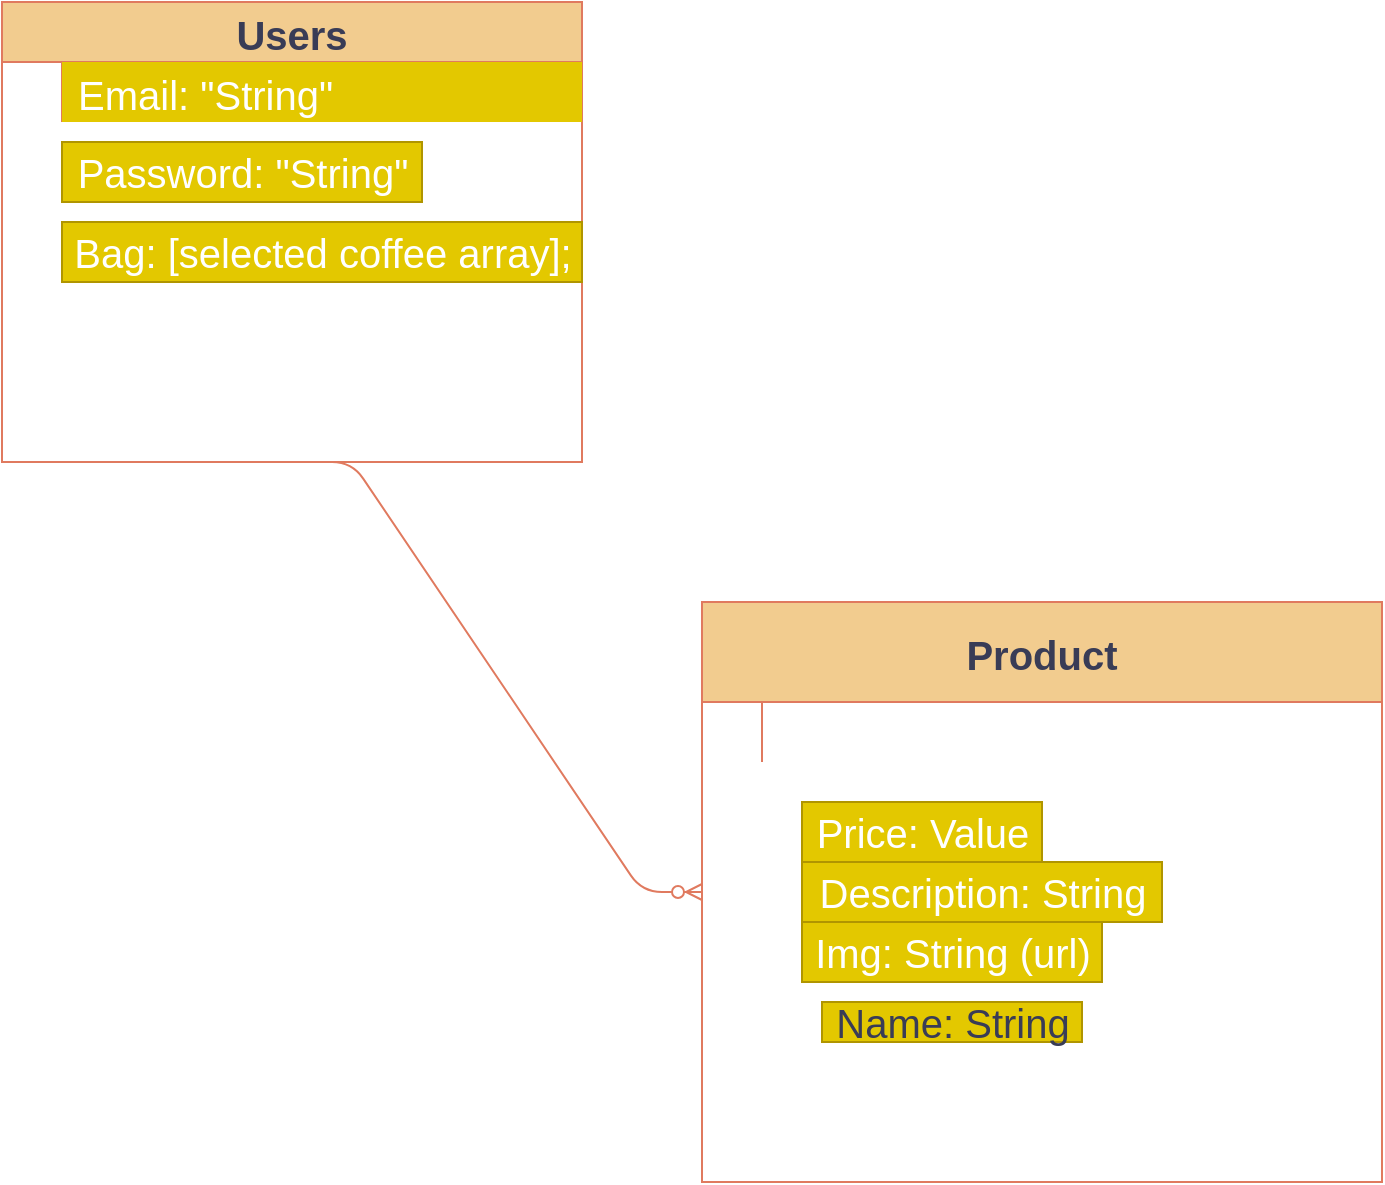 <mxfile>
    <diagram id="R3O4oC7s3Bf_PdQWTP48" name="Page-1">
        <mxGraphModel dx="1279" dy="613" grid="1" gridSize="10" guides="1" tooltips="1" connect="1" arrows="1" fold="1" page="1" pageScale="1" pageWidth="850" pageHeight="1100" math="0" shadow="0">
            <root>
                <mxCell id="0"/>
                <mxCell id="1" parent="0"/>
                <mxCell id="2" value="Product" style="shape=table;startSize=50;container=1;collapsible=1;childLayout=tableLayout;fixedRows=1;rowLines=0;fontStyle=1;align=center;resizeLast=1;fillColor=#F2CC8F;strokeColor=#E07A5F;fontColor=#393C56;fontSize=20;" vertex="1" parent="1">
                    <mxGeometry x="390" y="420" width="340" height="290" as="geometry"/>
                </mxCell>
                <mxCell id="3" value="" style="shape=partialRectangle;collapsible=0;dropTarget=0;pointerEvents=0;fillColor=none;points=[[0,0.5],[1,0.5]];portConstraint=eastwest;top=0;left=0;right=0;bottom=0;strokeColor=#E07A5F;fontColor=#393C56;" vertex="1" parent="2">
                    <mxGeometry y="50" width="340" height="30" as="geometry"/>
                </mxCell>
                <mxCell id="4" value="" style="shape=partialRectangle;overflow=hidden;connectable=0;fillColor=none;top=0;left=0;bottom=0;right=0;strokeColor=#E07A5F;fontColor=#393C56;" vertex="1" parent="3">
                    <mxGeometry width="30" height="30" as="geometry"/>
                </mxCell>
                <mxCell id="5" value="" style="shape=partialRectangle;overflow=hidden;connectable=0;fillColor=none;top=0;left=0;bottom=0;right=0;align=left;spacingLeft=6;strokeColor=#E07A5F;fontColor=#393C56;fontSize=20;" vertex="1" parent="3">
                    <mxGeometry x="30" width="310" height="30" as="geometry"/>
                </mxCell>
                <mxCell id="6" value="Users" style="shape=table;startSize=30;container=1;collapsible=1;childLayout=tableLayout;fixedRows=1;rowLines=0;fontStyle=1;align=center;resizeLast=1;fillColor=#F2CC8F;strokeColor=#E07A5F;fontColor=#393C56;fontSize=20;" vertex="1" parent="1">
                    <mxGeometry x="40" y="120" width="290" height="230" as="geometry"/>
                </mxCell>
                <mxCell id="7" value="" style="shape=partialRectangle;collapsible=0;dropTarget=0;pointerEvents=0;fillColor=none;points=[[0,0.5],[1,0.5]];portConstraint=eastwest;top=0;left=0;right=0;bottom=0;strokeColor=#E07A5F;fontColor=#393C56;" vertex="1" parent="6">
                    <mxGeometry y="30" width="290" height="30" as="geometry"/>
                </mxCell>
                <mxCell id="8" value="" style="shape=partialRectangle;overflow=hidden;connectable=0;fillColor=none;top=0;left=0;bottom=0;right=0;strokeColor=#E07A5F;fontColor=#393C56;" vertex="1" parent="7">
                    <mxGeometry width="30" height="30" as="geometry"/>
                </mxCell>
                <mxCell id="9" value="Email: &quot;String&quot;" style="shape=partialRectangle;overflow=hidden;connectable=0;fillColor=#e3c800;top=0;left=0;bottom=0;right=0;align=left;spacingLeft=6;strokeColor=#B09500;fontColor=#ffffff;fontSize=20;" vertex="1" parent="7">
                    <mxGeometry x="30" width="260" height="30" as="geometry"/>
                </mxCell>
                <mxCell id="10" value="Password: &quot;String&quot;" style="text;html=1;align=center;verticalAlign=middle;resizable=0;points=[];autosize=1;strokeColor=#B09500;fontSize=20;fontColor=#ffffff;fillColor=#e3c800;" vertex="1" parent="1">
                    <mxGeometry x="70" y="190" width="180" height="30" as="geometry"/>
                </mxCell>
                <mxCell id="11" value="Bag: [selected coffee array];" style="text;html=1;align=center;verticalAlign=middle;resizable=0;points=[];autosize=1;strokeColor=#B09500;fontSize=20;fontColor=#ffffff;fillColor=#e3c800;" vertex="1" parent="1">
                    <mxGeometry x="70" y="230" width="260" height="30" as="geometry"/>
                </mxCell>
                <mxCell id="12" value="Price: Value" style="text;html=1;align=center;verticalAlign=middle;resizable=0;points=[];autosize=1;strokeColor=#B09500;fontSize=20;fontColor=#ffffff;fillColor=#e3c800;" vertex="1" parent="1">
                    <mxGeometry x="440" y="520" width="120" height="30" as="geometry"/>
                </mxCell>
                <mxCell id="13" value="Description: String" style="text;html=1;align=center;verticalAlign=middle;resizable=0;points=[];autosize=1;strokeColor=#B09500;fontSize=20;fontColor=#ffffff;fillColor=#e3c800;" vertex="1" parent="1">
                    <mxGeometry x="440" y="550" width="180" height="30" as="geometry"/>
                </mxCell>
                <mxCell id="14" value="Img: String (url)" style="text;html=1;align=center;verticalAlign=middle;resizable=0;points=[];autosize=1;strokeColor=#B09500;fontSize=20;fontColor=#ffffff;fillColor=#e3c800;" vertex="1" parent="1">
                    <mxGeometry x="440" y="580" width="150" height="30" as="geometry"/>
                </mxCell>
                <mxCell id="15" value="" style="edgeStyle=entityRelationEdgeStyle;fontSize=12;html=1;endArrow=ERzeroToMany;endFill=1;fontColor=#393C56;strokeColor=#E07A5F;fillColor=#F2CC8F;exitX=0.5;exitY=1;exitDx=0;exitDy=0;entryX=0;entryY=0.5;entryDx=0;entryDy=0;" edge="1" parent="1" source="6" target="2">
                    <mxGeometry width="100" height="100" relative="1" as="geometry">
                        <mxPoint x="370" y="480" as="sourcePoint"/>
                        <mxPoint x="470" y="380" as="targetPoint"/>
                    </mxGeometry>
                </mxCell>
                <mxCell id="16" value="&lt;span style=&quot;color: rgb(57 , 60 , 86) ; font-size: 20px ; text-align: left&quot;&gt;Name: String&lt;/span&gt;" style="text;html=1;align=center;verticalAlign=middle;resizable=0;points=[];autosize=1;fillColor=#e3c800;strokeColor=#B09500;fontColor=#ffffff;" vertex="1" parent="1">
                    <mxGeometry x="450" y="620" width="130" height="20" as="geometry"/>
                </mxCell>
            </root>
        </mxGraphModel>
    </diagram>
</mxfile>